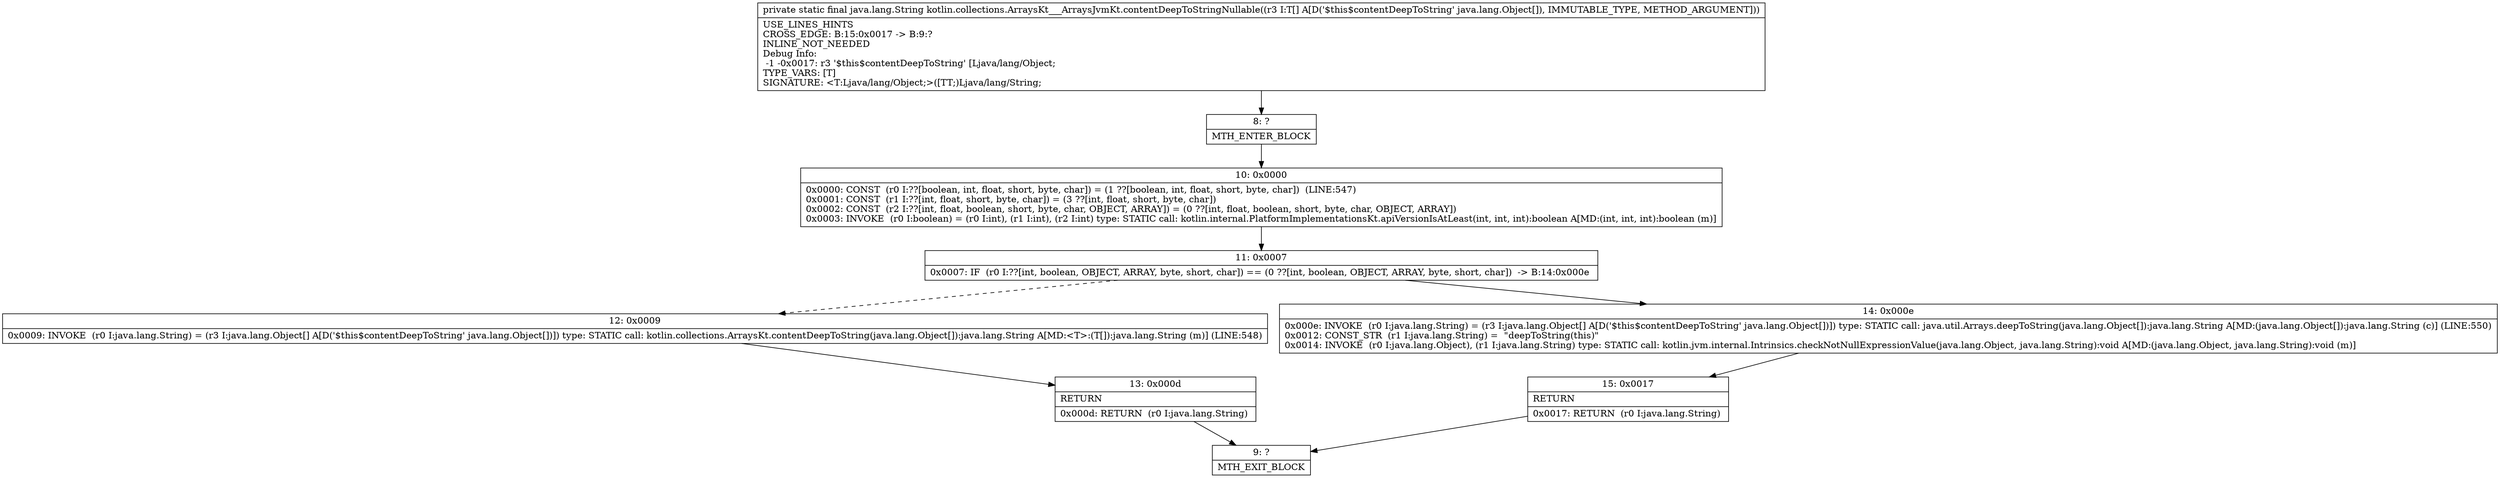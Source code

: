 digraph "CFG forkotlin.collections.ArraysKt___ArraysJvmKt.contentDeepToStringNullable([Ljava\/lang\/Object;)Ljava\/lang\/String;" {
Node_8 [shape=record,label="{8\:\ ?|MTH_ENTER_BLOCK\l}"];
Node_10 [shape=record,label="{10\:\ 0x0000|0x0000: CONST  (r0 I:??[boolean, int, float, short, byte, char]) = (1 ??[boolean, int, float, short, byte, char])  (LINE:547)\l0x0001: CONST  (r1 I:??[int, float, short, byte, char]) = (3 ??[int, float, short, byte, char]) \l0x0002: CONST  (r2 I:??[int, float, boolean, short, byte, char, OBJECT, ARRAY]) = (0 ??[int, float, boolean, short, byte, char, OBJECT, ARRAY]) \l0x0003: INVOKE  (r0 I:boolean) = (r0 I:int), (r1 I:int), (r2 I:int) type: STATIC call: kotlin.internal.PlatformImplementationsKt.apiVersionIsAtLeast(int, int, int):boolean A[MD:(int, int, int):boolean (m)]\l}"];
Node_11 [shape=record,label="{11\:\ 0x0007|0x0007: IF  (r0 I:??[int, boolean, OBJECT, ARRAY, byte, short, char]) == (0 ??[int, boolean, OBJECT, ARRAY, byte, short, char])  \-\> B:14:0x000e \l}"];
Node_12 [shape=record,label="{12\:\ 0x0009|0x0009: INVOKE  (r0 I:java.lang.String) = (r3 I:java.lang.Object[] A[D('$this$contentDeepToString' java.lang.Object[])]) type: STATIC call: kotlin.collections.ArraysKt.contentDeepToString(java.lang.Object[]):java.lang.String A[MD:\<T\>:(T[]):java.lang.String (m)] (LINE:548)\l}"];
Node_13 [shape=record,label="{13\:\ 0x000d|RETURN\l|0x000d: RETURN  (r0 I:java.lang.String) \l}"];
Node_9 [shape=record,label="{9\:\ ?|MTH_EXIT_BLOCK\l}"];
Node_14 [shape=record,label="{14\:\ 0x000e|0x000e: INVOKE  (r0 I:java.lang.String) = (r3 I:java.lang.Object[] A[D('$this$contentDeepToString' java.lang.Object[])]) type: STATIC call: java.util.Arrays.deepToString(java.lang.Object[]):java.lang.String A[MD:(java.lang.Object[]):java.lang.String (c)] (LINE:550)\l0x0012: CONST_STR  (r1 I:java.lang.String) =  \"deepToString(this)\" \l0x0014: INVOKE  (r0 I:java.lang.Object), (r1 I:java.lang.String) type: STATIC call: kotlin.jvm.internal.Intrinsics.checkNotNullExpressionValue(java.lang.Object, java.lang.String):void A[MD:(java.lang.Object, java.lang.String):void (m)]\l}"];
Node_15 [shape=record,label="{15\:\ 0x0017|RETURN\l|0x0017: RETURN  (r0 I:java.lang.String) \l}"];
MethodNode[shape=record,label="{private static final java.lang.String kotlin.collections.ArraysKt___ArraysJvmKt.contentDeepToStringNullable((r3 I:T[] A[D('$this$contentDeepToString' java.lang.Object[]), IMMUTABLE_TYPE, METHOD_ARGUMENT]))  | USE_LINES_HINTS\lCROSS_EDGE: B:15:0x0017 \-\> B:9:?\lINLINE_NOT_NEEDED\lDebug Info:\l  \-1 \-0x0017: r3 '$this$contentDeepToString' [Ljava\/lang\/Object;\lTYPE_VARS: [T]\lSIGNATURE: \<T:Ljava\/lang\/Object;\>([TT;)Ljava\/lang\/String;\l}"];
MethodNode -> Node_8;Node_8 -> Node_10;
Node_10 -> Node_11;
Node_11 -> Node_12[style=dashed];
Node_11 -> Node_14;
Node_12 -> Node_13;
Node_13 -> Node_9;
Node_14 -> Node_15;
Node_15 -> Node_9;
}

